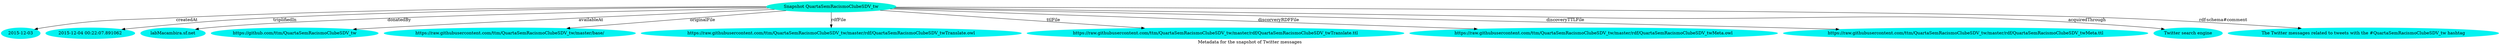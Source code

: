 digraph  {
	graph [label="Metadata for the snapshot of Twitter messages"];
	node [label="\N"];
	"Snapshot QuartaSemRacismoClubeSDV_tw"	 [color="#02F3DD",
		style=filled];
	0	 [color="#02F3F1",
		label="2015-12-03",
		style=filled];
	"Snapshot QuartaSemRacismoClubeSDV_tw" -> 0	 [label=createdAt];
	1	 [color="#02F3F1",
		label="2015-12-04 00:22:07.891062",
		style=filled];
	"Snapshot QuartaSemRacismoClubeSDV_tw" -> 1	 [label=triplifiedIn];
	2	 [color="#02F3F1",
		label="labMacambira.sf.net",
		style=filled];
	"Snapshot QuartaSemRacismoClubeSDV_tw" -> 2	 [label=donatedBy];
	3	 [color="#02F3F1",
		label="https://github.com/ttm/QuartaSemRacismoClubeSDV_tw",
		style=filled];
	"Snapshot QuartaSemRacismoClubeSDV_tw" -> 3	 [label=availableAt];
	4	 [color="#02F3F1",
		label="https://raw.githubusercontent.com/ttm/QuartaSemRacismoClubeSDV_tw/master/base/",
		style=filled];
	"Snapshot QuartaSemRacismoClubeSDV_tw" -> 4	 [label=originalFile];
	5	 [color="#02F3F1",
		label="https://raw.githubusercontent.com/ttm/QuartaSemRacismoClubeSDV_tw/master/rdf/QuartaSemRacismoClubeSDV_twTranslate.owl",
		style=filled];
	"Snapshot QuartaSemRacismoClubeSDV_tw" -> 5	 [label=rdfFile];
	6	 [color="#02F3F1",
		label="https://raw.githubusercontent.com/ttm/QuartaSemRacismoClubeSDV_tw/master/rdf/QuartaSemRacismoClubeSDV_twTranslate.ttl",
		style=filled];
	"Snapshot QuartaSemRacismoClubeSDV_tw" -> 6	 [label=ttlFile];
	7	 [color="#02F3F1",
		label="https://raw.githubusercontent.com/ttm/QuartaSemRacismoClubeSDV_tw/master/rdf/QuartaSemRacismoClubeSDV_twMeta.owl",
		style=filled];
	"Snapshot QuartaSemRacismoClubeSDV_tw" -> 7	 [label=discorveryRDFFile];
	8	 [color="#02F3F1",
		label="https://raw.githubusercontent.com/ttm/QuartaSemRacismoClubeSDV_tw/master/rdf/QuartaSemRacismoClubeSDV_twMeta.ttl",
		style=filled];
	"Snapshot QuartaSemRacismoClubeSDV_tw" -> 8	 [label=discoveryTTLFile];
	9	 [color="#02F3F1",
		label="Twitter search engine",
		style=filled];
	"Snapshot QuartaSemRacismoClubeSDV_tw" -> 9	 [label=acquiredThrough];
	10	 [color="#02F3F1",
		label="The Twitter messages related to tweets with the #QuartaSemRacismoClubeSDV_tw hashtag",
		style=filled];
	"Snapshot QuartaSemRacismoClubeSDV_tw" -> 10	 [label="rdf-schema#comment"];
}
